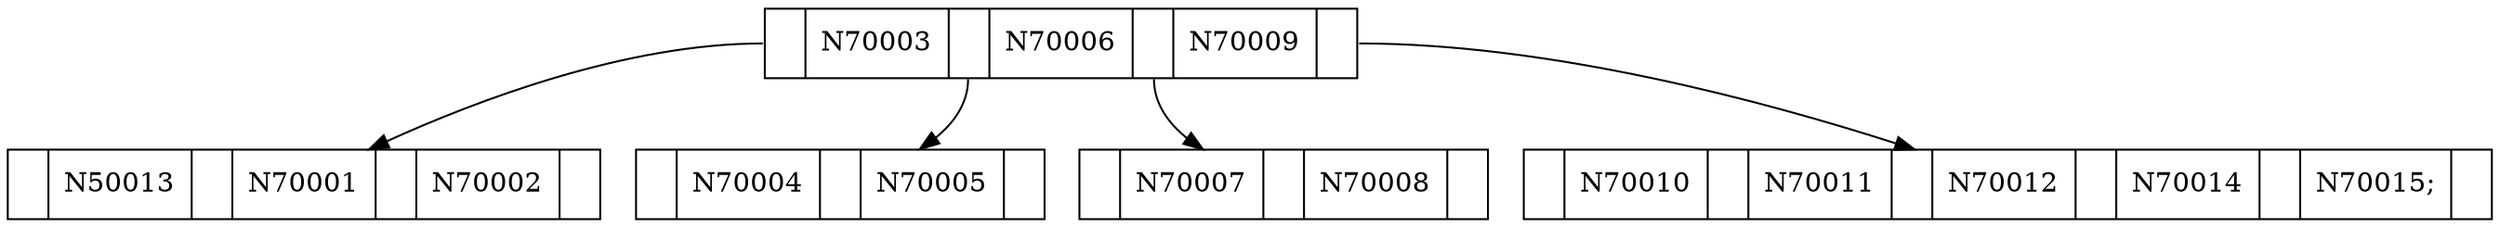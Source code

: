 digraph BTree {
  node [shape=record];
  node0 [label="<f0> |N70003| <f1> |N70006| <f2> |N70009| <f3>"];
  node1 [label="<f0> |N50013| <f1> |N70001| <f2> |N70002| <f3>"];
  node0:f0 -> node1;
  node2 [label="<f0> |N70004| <f1> |N70005| <f2>"];
  node0:f1 -> node2;
  node3 [label="<f0> |N70007| <f1> |N70008| <f2>"];
  node0:f2 -> node3;
  node4 [label="<f0> |N70010| <f1> |N70011| <f2> |N70012| <f3> |N70014| <f4> |N70015;| <f5>"];
  node0:f3 -> node4;
}
